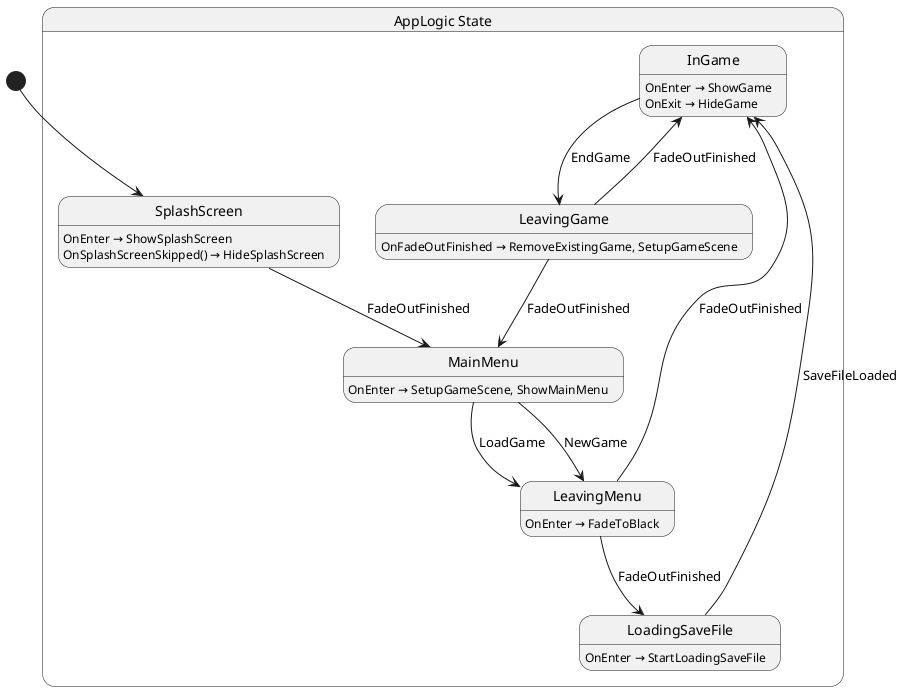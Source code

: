 @startuml AppLogic
state "AppLogic State" as ankitaiso_app_state_AppLogic_State {
  state "InGame" as ankitaiso_app_state_AppLogic_State_InGame
  state "LeavingGame" as ankitaiso_app_state_AppLogic_State_LeavingGame
  state "LeavingMenu" as ankitaiso_app_state_AppLogic_State_LeavingMenu
  state "LoadingSaveFile" as ankitaiso_app_state_AppLogic_State_LoadingSaveFile
  state "MainMenu" as ankitaiso_app_state_AppLogic_State_MainMenu
  state "SplashScreen" as ankitaiso_app_state_AppLogic_State_SplashScreen
}

ankitaiso_app_state_AppLogic_State_InGame --> ankitaiso_app_state_AppLogic_State_LeavingGame : EndGame
ankitaiso_app_state_AppLogic_State_LeavingGame --> ankitaiso_app_state_AppLogic_State_InGame : FadeOutFinished
ankitaiso_app_state_AppLogic_State_LeavingGame --> ankitaiso_app_state_AppLogic_State_MainMenu : FadeOutFinished
ankitaiso_app_state_AppLogic_State_LeavingMenu --> ankitaiso_app_state_AppLogic_State_InGame : FadeOutFinished
ankitaiso_app_state_AppLogic_State_LeavingMenu --> ankitaiso_app_state_AppLogic_State_LoadingSaveFile : FadeOutFinished
ankitaiso_app_state_AppLogic_State_LoadingSaveFile --> ankitaiso_app_state_AppLogic_State_InGame : SaveFileLoaded
ankitaiso_app_state_AppLogic_State_MainMenu --> ankitaiso_app_state_AppLogic_State_LeavingMenu : LoadGame
ankitaiso_app_state_AppLogic_State_MainMenu --> ankitaiso_app_state_AppLogic_State_LeavingMenu : NewGame
ankitaiso_app_state_AppLogic_State_SplashScreen --> ankitaiso_app_state_AppLogic_State_MainMenu : FadeOutFinished

ankitaiso_app_state_AppLogic_State_InGame : OnEnter → ShowGame
ankitaiso_app_state_AppLogic_State_InGame : OnExit → HideGame
ankitaiso_app_state_AppLogic_State_LeavingGame : OnFadeOutFinished → RemoveExistingGame, SetupGameScene
ankitaiso_app_state_AppLogic_State_LeavingMenu : OnEnter → FadeToBlack
ankitaiso_app_state_AppLogic_State_LoadingSaveFile : OnEnter → StartLoadingSaveFile
ankitaiso_app_state_AppLogic_State_MainMenu : OnEnter → SetupGameScene, ShowMainMenu
ankitaiso_app_state_AppLogic_State_SplashScreen : OnEnter → ShowSplashScreen
ankitaiso_app_state_AppLogic_State_SplashScreen : OnSplashScreenSkipped() → HideSplashScreen

[*] --> ankitaiso_app_state_AppLogic_State_SplashScreen
@enduml